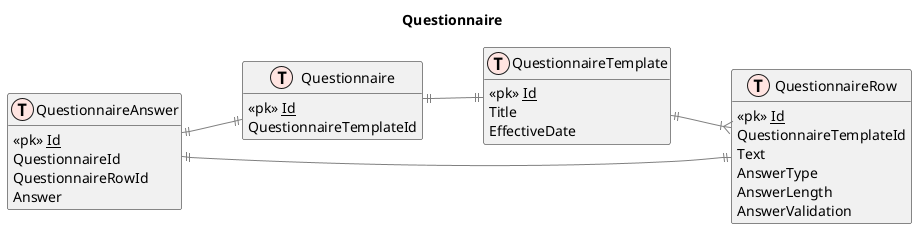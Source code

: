 @startuml

title Questionnaire 

left to right direction

!define newtable(x) class x << (T,LimeGreen) >> 

!define table(x) class x << (T,mistyrose) >>   
!define view(x) class x << (V,lightblue) >>   
!define table(x) class x << (T,mistyrose) >>  
!define tr(x) class x << (R,red) >>  
!define tf(x) class x << (F,darkorange) >>   
!define af(x) class x << (F,white) >>   
!define fn(x) class x << (F,plum) >>   
!define fs(x) class x << (F,tan) >>   
!define ft(x) class x << (F,wheat) >>   
!define if(x) class x << (F,gaisboro) >>   
!define p(x) class x << (P,indianred) >>   
!define pc(x) class x << (P,lemonshiffon) >>   
!define x(x) class x << (P,linen) >>     
!define primary_key(x) <<pk>> <u>x</u>
!define foreign_key(x) <<fk>> <b>x</b>
!define link( k, y) k }--||  y
hide methods   
hide stereotypes  
skinparam classarrowcolor gray  

table( QuestionnaireTemplate)
{
    primary_key(Id)
    Title
    EffectiveDate
}

table( Questionnaire)
{
    primary_key(Id)
    QuestionnaireTemplateId
}

table( QuestionnaireRow)
{
    primary_key(Id)
    QuestionnaireTemplateId
    Text
    AnswerType
    AnswerLength
    AnswerValidation
}

table( QuestionnaireAnswer)
{
    primary_key(Id)
    QuestionnaireId
    QuestionnaireRowId
    Answer
}

QuestionnaireTemplate ||--|{ QuestionnaireRow
Questionnaire ||--|| QuestionnaireTemplate 
QuestionnaireAnswer ||--|| QuestionnaireRow
QuestionnaireAnswer ||--|| Questionnaire 
 
@enduml